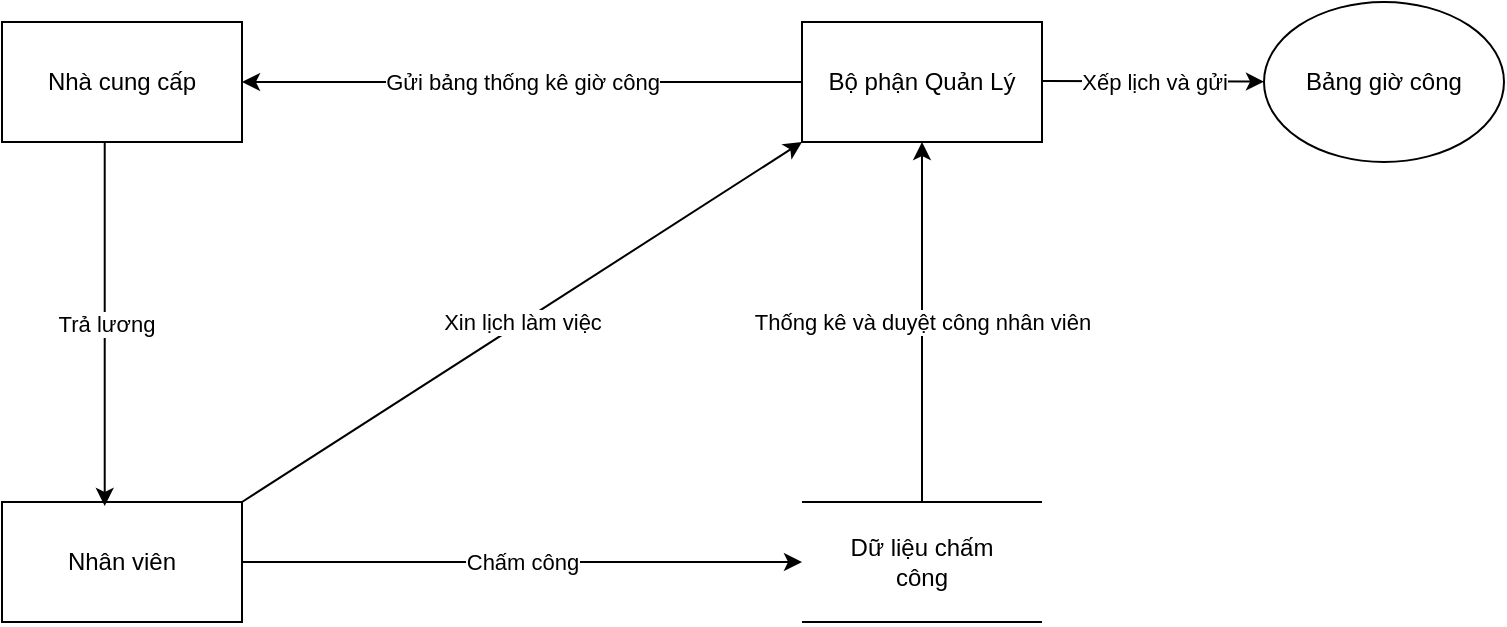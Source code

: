 <mxfile version="15.5.2" type="github"><diagram id="rWrb18CFUI68MqzXyV4N" name="Page-1"><mxGraphModel dx="1038" dy="548" grid="1" gridSize="10" guides="1" tooltips="1" connect="1" arrows="1" fold="1" page="1" pageScale="1" pageWidth="850" pageHeight="1100" math="0" shadow="0"><root><mxCell id="0"/><mxCell id="1" parent="0"/><mxCell id="zsDXzSaduXHo64D-Mfgs-19" value="Bộ phận Quản Lý" style="rounded=0;whiteSpace=wrap;html=1;" vertex="1" parent="1"><mxGeometry x="489" y="113" width="120" height="60" as="geometry"/></mxCell><mxCell id="zsDXzSaduXHo64D-Mfgs-20" value="Nhà cung cấp" style="rounded=0;whiteSpace=wrap;html=1;" vertex="1" parent="1"><mxGeometry x="89" y="113" width="120" height="60" as="geometry"/></mxCell><mxCell id="zsDXzSaduXHo64D-Mfgs-21" value="Nhân viên" style="rounded=0;whiteSpace=wrap;html=1;" vertex="1" parent="1"><mxGeometry x="89" y="353" width="120" height="60" as="geometry"/></mxCell><mxCell id="zsDXzSaduXHo64D-Mfgs-22" value="" style="endArrow=classic;html=1;rounded=0;exitX=0;exitY=0.5;exitDx=0;exitDy=0;entryX=1;entryY=0.5;entryDx=0;entryDy=0;" edge="1" parent="1" source="zsDXzSaduXHo64D-Mfgs-19" target="zsDXzSaduXHo64D-Mfgs-20"><mxGeometry relative="1" as="geometry"><mxPoint x="209" y="133" as="sourcePoint"/><mxPoint x="219" y="143" as="targetPoint"/><Array as="points"/></mxGeometry></mxCell><mxCell id="zsDXzSaduXHo64D-Mfgs-23" value="Gửi bảng thống kê giờ công" style="edgeLabel;resizable=0;html=1;align=center;verticalAlign=middle;" connectable="0" vertex="1" parent="zsDXzSaduXHo64D-Mfgs-22"><mxGeometry relative="1" as="geometry"/></mxCell><mxCell id="zsDXzSaduXHo64D-Mfgs-24" value="" style="endArrow=none;html=1;rounded=0;" edge="1" parent="1"><mxGeometry width="50" height="50" relative="1" as="geometry"><mxPoint x="489" y="353" as="sourcePoint"/><mxPoint x="609" y="353" as="targetPoint"/></mxGeometry></mxCell><mxCell id="zsDXzSaduXHo64D-Mfgs-25" value="" style="endArrow=none;html=1;rounded=0;" edge="1" parent="1"><mxGeometry width="50" height="50" relative="1" as="geometry"><mxPoint x="489" y="413" as="sourcePoint"/><mxPoint x="609" y="413" as="targetPoint"/></mxGeometry></mxCell><mxCell id="zsDXzSaduXHo64D-Mfgs-26" value="Dữ liệu chấm công" style="text;html=1;strokeColor=none;fillColor=none;align=center;verticalAlign=middle;whiteSpace=wrap;rounded=0;" vertex="1" parent="1"><mxGeometry x="499" y="368" width="100" height="30" as="geometry"/></mxCell><mxCell id="zsDXzSaduXHo64D-Mfgs-27" value="" style="endArrow=classic;html=1;rounded=0;entryX=0.5;entryY=1;entryDx=0;entryDy=0;" edge="1" parent="1" target="zsDXzSaduXHo64D-Mfgs-19"><mxGeometry relative="1" as="geometry"><mxPoint x="549" y="353" as="sourcePoint"/><mxPoint x="439" y="253" as="targetPoint"/><Array as="points"/></mxGeometry></mxCell><mxCell id="zsDXzSaduXHo64D-Mfgs-28" value="Thống kê và duyệt công nhân viên" style="edgeLabel;resizable=0;html=1;align=center;verticalAlign=middle;" connectable="0" vertex="1" parent="zsDXzSaduXHo64D-Mfgs-27"><mxGeometry relative="1" as="geometry"/></mxCell><mxCell id="zsDXzSaduXHo64D-Mfgs-29" value="" style="endArrow=classic;html=1;rounded=0;exitX=1;exitY=0.5;exitDx=0;exitDy=0;" edge="1" parent="1" source="zsDXzSaduXHo64D-Mfgs-21"><mxGeometry relative="1" as="geometry"><mxPoint x="339" y="253" as="sourcePoint"/><mxPoint x="489" y="383" as="targetPoint"/></mxGeometry></mxCell><mxCell id="zsDXzSaduXHo64D-Mfgs-30" value="Chấm công" style="edgeLabel;resizable=0;html=1;align=center;verticalAlign=middle;" connectable="0" vertex="1" parent="zsDXzSaduXHo64D-Mfgs-29"><mxGeometry relative="1" as="geometry"/></mxCell><mxCell id="zsDXzSaduXHo64D-Mfgs-33" value="" style="endArrow=classic;html=1;rounded=0;entryX=0.428;entryY=0.033;entryDx=0;entryDy=0;entryPerimeter=0;exitX=0.428;exitY=0.993;exitDx=0;exitDy=0;exitPerimeter=0;" edge="1" parent="1" source="zsDXzSaduXHo64D-Mfgs-20" target="zsDXzSaduXHo64D-Mfgs-21"><mxGeometry relative="1" as="geometry"><mxPoint x="140" y="180" as="sourcePoint"/><mxPoint x="209" y="250" as="targetPoint"/></mxGeometry></mxCell><mxCell id="zsDXzSaduXHo64D-Mfgs-34" value="Trả lương" style="edgeLabel;resizable=0;html=1;align=center;verticalAlign=middle;" connectable="0" vertex="1" parent="zsDXzSaduXHo64D-Mfgs-33"><mxGeometry relative="1" as="geometry"/></mxCell><mxCell id="zsDXzSaduXHo64D-Mfgs-38" value="" style="endArrow=classic;html=1;rounded=0;entryX=0;entryY=1;entryDx=0;entryDy=0;exitX=1;exitY=0;exitDx=0;exitDy=0;" edge="1" parent="1" source="zsDXzSaduXHo64D-Mfgs-21" target="zsDXzSaduXHo64D-Mfgs-19"><mxGeometry relative="1" as="geometry"><mxPoint x="200" y="350" as="sourcePoint"/><mxPoint x="300" y="310" as="targetPoint"/></mxGeometry></mxCell><mxCell id="zsDXzSaduXHo64D-Mfgs-39" value="Xin lịch làm việc" style="edgeLabel;resizable=0;html=1;align=center;verticalAlign=middle;" connectable="0" vertex="1" parent="zsDXzSaduXHo64D-Mfgs-38"><mxGeometry relative="1" as="geometry"/></mxCell><mxCell id="zsDXzSaduXHo64D-Mfgs-40" value="" style="endArrow=classic;html=1;rounded=0;" edge="1" parent="1" target="zsDXzSaduXHo64D-Mfgs-42"><mxGeometry relative="1" as="geometry"><mxPoint x="609" y="142.5" as="sourcePoint"/><mxPoint x="709" y="142.5" as="targetPoint"/></mxGeometry></mxCell><mxCell id="zsDXzSaduXHo64D-Mfgs-41" value="Xếp lịch và gửi" style="edgeLabel;resizable=0;html=1;align=center;verticalAlign=middle;" connectable="0" vertex="1" parent="zsDXzSaduXHo64D-Mfgs-40"><mxGeometry relative="1" as="geometry"/></mxCell><mxCell id="zsDXzSaduXHo64D-Mfgs-42" value="Bảng giờ công" style="ellipse;whiteSpace=wrap;html=1;" vertex="1" parent="1"><mxGeometry x="720" y="103" width="120" height="80" as="geometry"/></mxCell></root></mxGraphModel></diagram></mxfile>